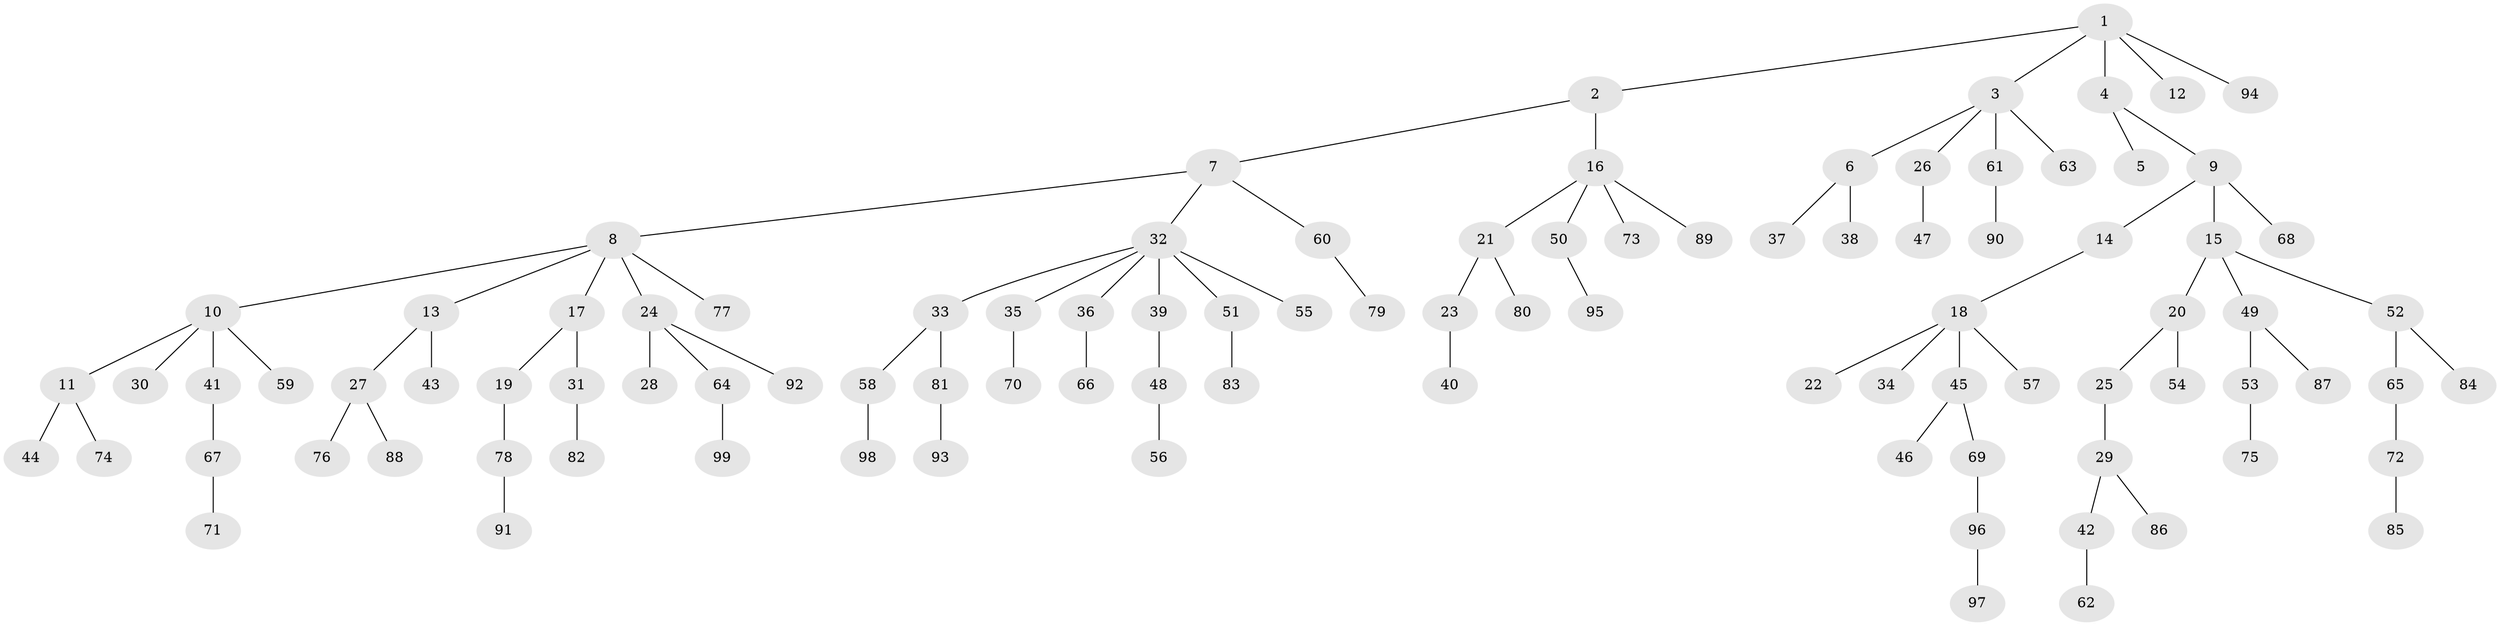 // coarse degree distribution, {4: 0.11666666666666667, 3: 0.08333333333333333, 2: 0.3, 5: 0.016666666666666666, 1: 0.4666666666666667, 6: 0.016666666666666666}
// Generated by graph-tools (version 1.1) at 2025/51/03/04/25 22:51:44]
// undirected, 99 vertices, 98 edges
graph export_dot {
  node [color=gray90,style=filled];
  1;
  2;
  3;
  4;
  5;
  6;
  7;
  8;
  9;
  10;
  11;
  12;
  13;
  14;
  15;
  16;
  17;
  18;
  19;
  20;
  21;
  22;
  23;
  24;
  25;
  26;
  27;
  28;
  29;
  30;
  31;
  32;
  33;
  34;
  35;
  36;
  37;
  38;
  39;
  40;
  41;
  42;
  43;
  44;
  45;
  46;
  47;
  48;
  49;
  50;
  51;
  52;
  53;
  54;
  55;
  56;
  57;
  58;
  59;
  60;
  61;
  62;
  63;
  64;
  65;
  66;
  67;
  68;
  69;
  70;
  71;
  72;
  73;
  74;
  75;
  76;
  77;
  78;
  79;
  80;
  81;
  82;
  83;
  84;
  85;
  86;
  87;
  88;
  89;
  90;
  91;
  92;
  93;
  94;
  95;
  96;
  97;
  98;
  99;
  1 -- 2;
  1 -- 3;
  1 -- 4;
  1 -- 12;
  1 -- 94;
  2 -- 7;
  2 -- 16;
  3 -- 6;
  3 -- 26;
  3 -- 61;
  3 -- 63;
  4 -- 5;
  4 -- 9;
  6 -- 37;
  6 -- 38;
  7 -- 8;
  7 -- 32;
  7 -- 60;
  8 -- 10;
  8 -- 13;
  8 -- 17;
  8 -- 24;
  8 -- 77;
  9 -- 14;
  9 -- 15;
  9 -- 68;
  10 -- 11;
  10 -- 30;
  10 -- 41;
  10 -- 59;
  11 -- 44;
  11 -- 74;
  13 -- 27;
  13 -- 43;
  14 -- 18;
  15 -- 20;
  15 -- 49;
  15 -- 52;
  16 -- 21;
  16 -- 50;
  16 -- 73;
  16 -- 89;
  17 -- 19;
  17 -- 31;
  18 -- 22;
  18 -- 34;
  18 -- 45;
  18 -- 57;
  19 -- 78;
  20 -- 25;
  20 -- 54;
  21 -- 23;
  21 -- 80;
  23 -- 40;
  24 -- 28;
  24 -- 64;
  24 -- 92;
  25 -- 29;
  26 -- 47;
  27 -- 76;
  27 -- 88;
  29 -- 42;
  29 -- 86;
  31 -- 82;
  32 -- 33;
  32 -- 35;
  32 -- 36;
  32 -- 39;
  32 -- 51;
  32 -- 55;
  33 -- 58;
  33 -- 81;
  35 -- 70;
  36 -- 66;
  39 -- 48;
  41 -- 67;
  42 -- 62;
  45 -- 46;
  45 -- 69;
  48 -- 56;
  49 -- 53;
  49 -- 87;
  50 -- 95;
  51 -- 83;
  52 -- 65;
  52 -- 84;
  53 -- 75;
  58 -- 98;
  60 -- 79;
  61 -- 90;
  64 -- 99;
  65 -- 72;
  67 -- 71;
  69 -- 96;
  72 -- 85;
  78 -- 91;
  81 -- 93;
  96 -- 97;
}
